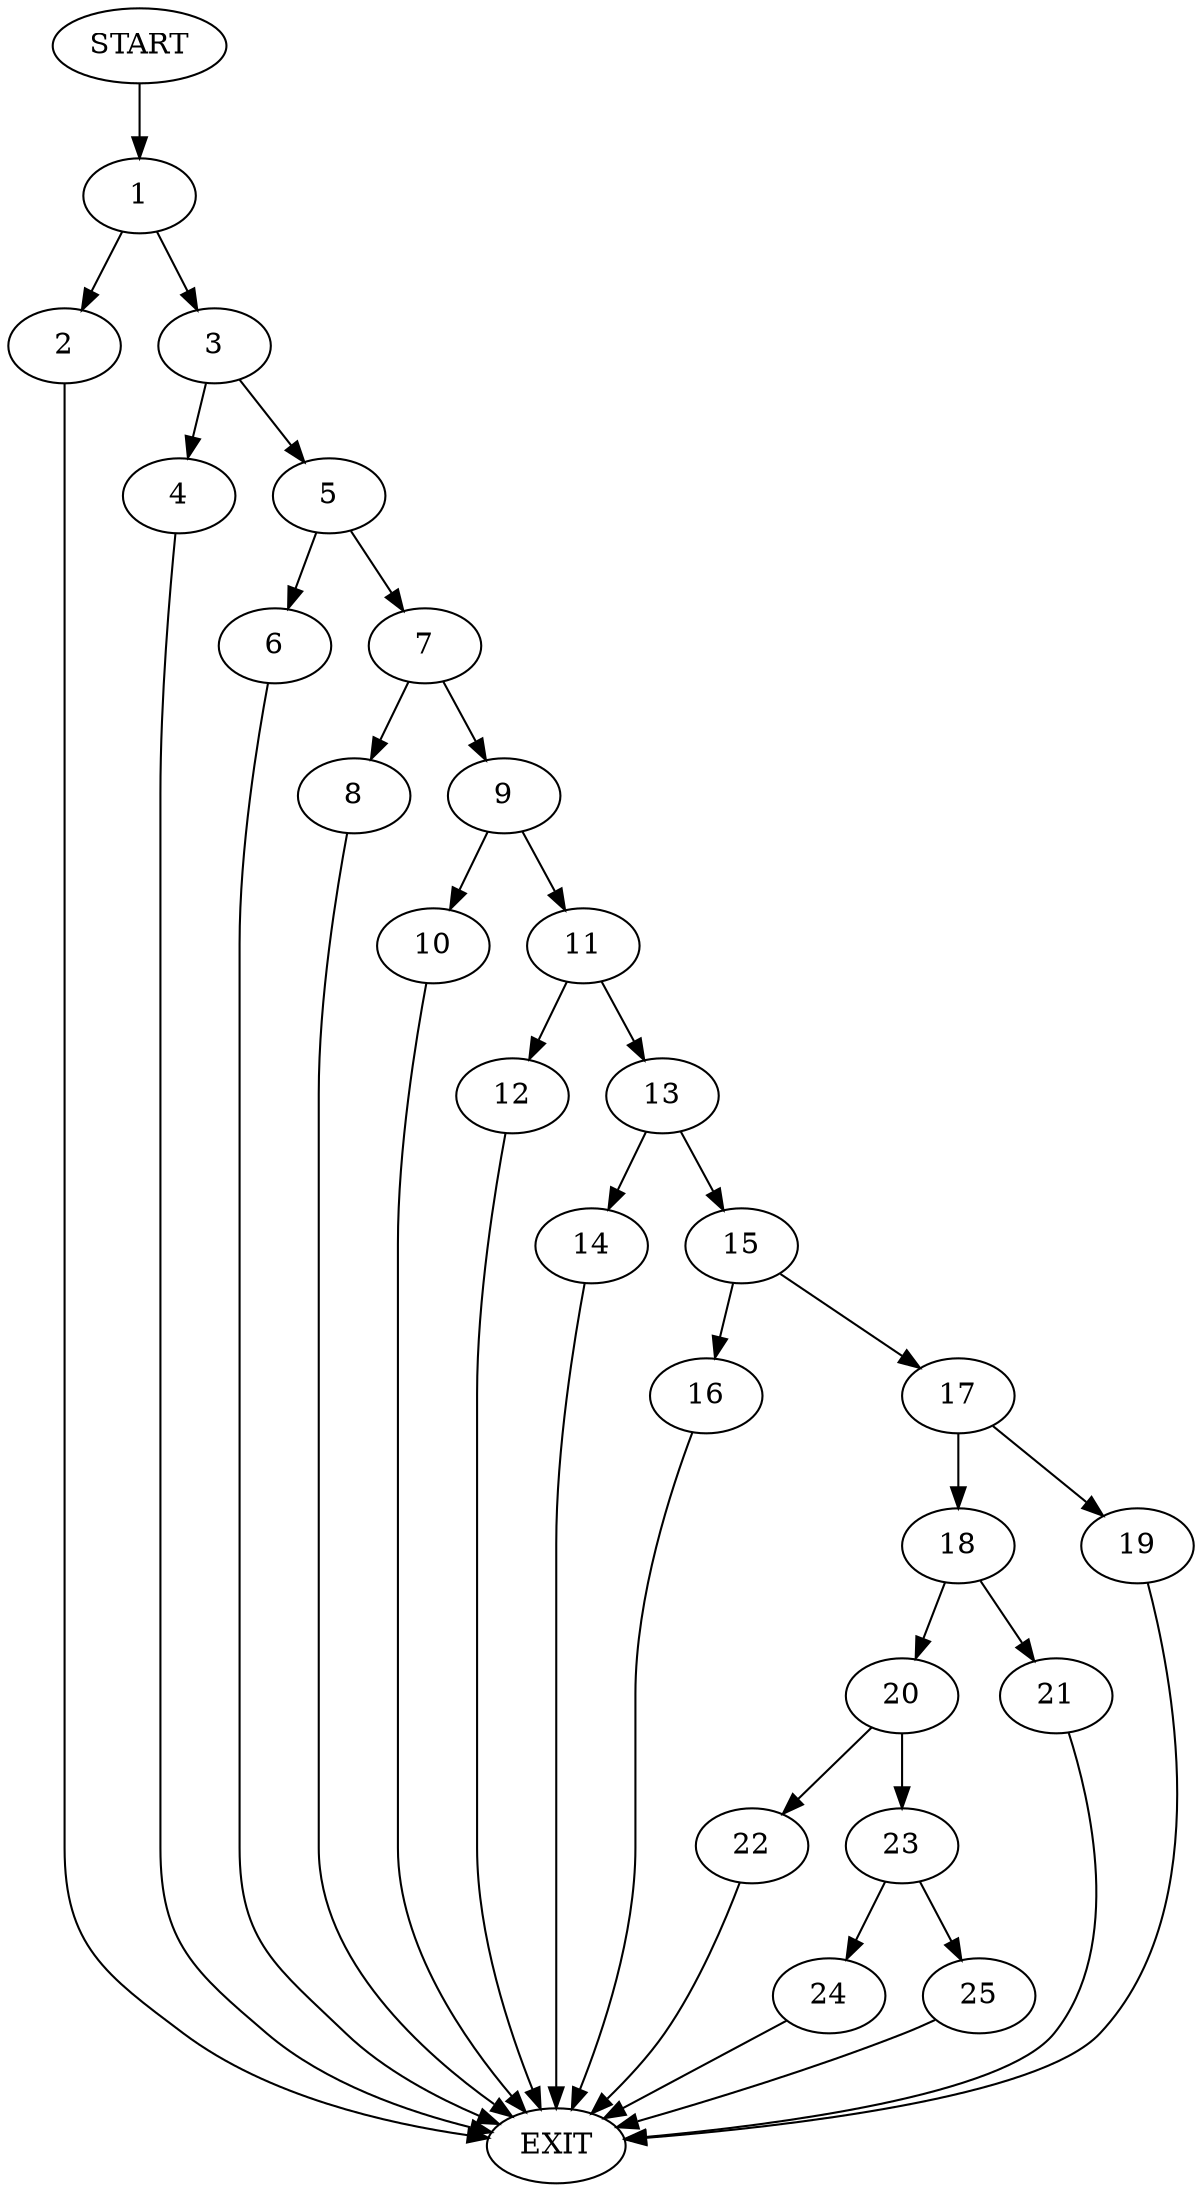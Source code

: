 digraph {
0 [label="START"]
26 [label="EXIT"]
0 -> 1
1 -> 2
1 -> 3
3 -> 4
3 -> 5
2 -> 26
5 -> 6
5 -> 7
4 -> 26
7 -> 8
7 -> 9
6 -> 26
8 -> 26
9 -> 10
9 -> 11
10 -> 26
11 -> 12
11 -> 13
13 -> 14
13 -> 15
12 -> 26
14 -> 26
15 -> 16
15 -> 17
16 -> 26
17 -> 18
17 -> 19
19 -> 26
18 -> 20
18 -> 21
20 -> 22
20 -> 23
21 -> 26
22 -> 26
23 -> 24
23 -> 25
24 -> 26
25 -> 26
}
